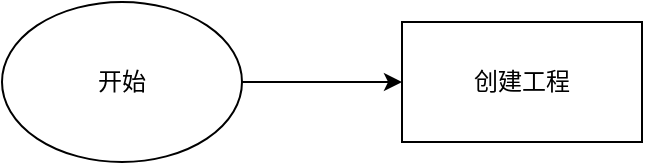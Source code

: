 <mxfile version="10.6.7" type="github"><diagram id="lGucuK-I1wHgf9sRGhME" name="Page-1"><mxGraphModel dx="2849" dy="873" grid="1" gridSize="10" guides="1" tooltips="1" connect="1" arrows="1" fold="1" page="1" pageScale="1" pageWidth="827" pageHeight="1169" math="0" shadow="0"><root><mxCell id="0"/><mxCell id="1" parent="0"/><mxCell id="GWnYdZPRs2FLCjq_Vc1h-3" style="edgeStyle=orthogonalEdgeStyle;rounded=0;orthogonalLoop=1;jettySize=auto;html=1;" edge="1" parent="1" source="GWnYdZPRs2FLCjq_Vc1h-1" target="GWnYdZPRs2FLCjq_Vc1h-2"><mxGeometry relative="1" as="geometry"/></mxCell><mxCell id="GWnYdZPRs2FLCjq_Vc1h-1" value="开始" style="ellipse;whiteSpace=wrap;html=1;" vertex="1" parent="1"><mxGeometry x="-300" y="230" width="120" height="80" as="geometry"/></mxCell><mxCell id="GWnYdZPRs2FLCjq_Vc1h-2" value="创建工程" style="rounded=0;whiteSpace=wrap;html=1;" vertex="1" parent="1"><mxGeometry x="-100" y="240" width="120" height="60" as="geometry"/></mxCell></root></mxGraphModel></diagram></mxfile>